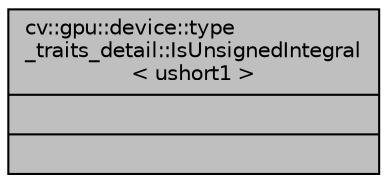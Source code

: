 digraph "cv::gpu::device::type_traits_detail::IsUnsignedIntegral&lt; ushort1 &gt;"
{
 // LATEX_PDF_SIZE
  edge [fontname="Helvetica",fontsize="10",labelfontname="Helvetica",labelfontsize="10"];
  node [fontname="Helvetica",fontsize="10",shape=record];
  Node1 [label="{cv::gpu::device::type\l_traits_detail::IsUnsignedIntegral\l\< ushort1 \>\n||}",height=0.2,width=0.4,color="black", fillcolor="grey75", style="filled", fontcolor="black",tooltip=" "];
}
